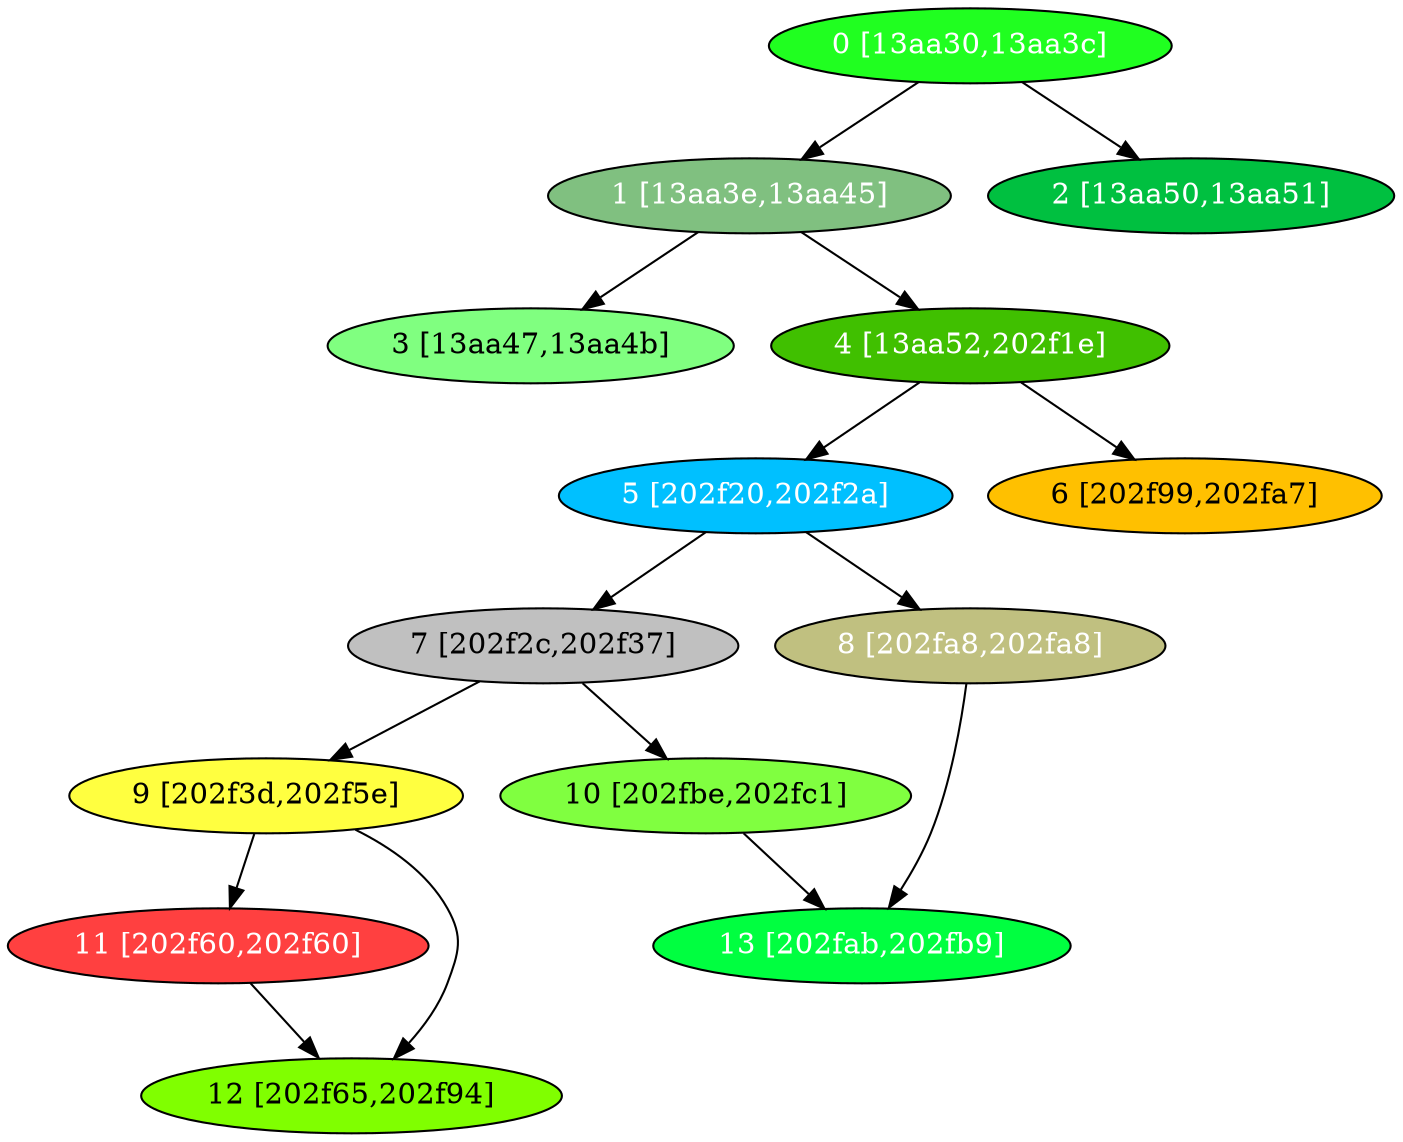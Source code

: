 diGraph libnss3{
	libnss3_0  [style=filled fillcolor="#20FF20" fontcolor="#ffffff" shape=oval label="0 [13aa30,13aa3c]"]
	libnss3_1  [style=filled fillcolor="#80C080" fontcolor="#ffffff" shape=oval label="1 [13aa3e,13aa45]"]
	libnss3_2  [style=filled fillcolor="#00C040" fontcolor="#ffffff" shape=oval label="2 [13aa50,13aa51]"]
	libnss3_3  [style=filled fillcolor="#80FF80" fontcolor="#000000" shape=oval label="3 [13aa47,13aa4b]"]
	libnss3_4  [style=filled fillcolor="#40C000" fontcolor="#ffffff" shape=oval label="4 [13aa52,202f1e]"]
	libnss3_5  [style=filled fillcolor="#00C0FF" fontcolor="#ffffff" shape=oval label="5 [202f20,202f2a]"]
	libnss3_6  [style=filled fillcolor="#FFC000" fontcolor="#000000" shape=oval label="6 [202f99,202fa7]"]
	libnss3_7  [style=filled fillcolor="#C0C0C0" fontcolor="#000000" shape=oval label="7 [202f2c,202f37]"]
	libnss3_8  [style=filled fillcolor="#C0C080" fontcolor="#ffffff" shape=oval label="8 [202fa8,202fa8]"]
	libnss3_9  [style=filled fillcolor="#FFFF40" fontcolor="#000000" shape=oval label="9 [202f3d,202f5e]"]
	libnss3_a  [style=filled fillcolor="#80FF40" fontcolor="#000000" shape=oval label="10 [202fbe,202fc1]"]
	libnss3_b  [style=filled fillcolor="#FF4040" fontcolor="#ffffff" shape=oval label="11 [202f60,202f60]"]
	libnss3_c  [style=filled fillcolor="#80FF00" fontcolor="#000000" shape=oval label="12 [202f65,202f94]"]
	libnss3_d  [style=filled fillcolor="#00FF40" fontcolor="#ffffff" shape=oval label="13 [202fab,202fb9]"]

	libnss3_0 -> libnss3_1
	libnss3_0 -> libnss3_2
	libnss3_1 -> libnss3_3
	libnss3_1 -> libnss3_4
	libnss3_4 -> libnss3_5
	libnss3_4 -> libnss3_6
	libnss3_5 -> libnss3_7
	libnss3_5 -> libnss3_8
	libnss3_7 -> libnss3_9
	libnss3_7 -> libnss3_a
	libnss3_8 -> libnss3_d
	libnss3_9 -> libnss3_b
	libnss3_9 -> libnss3_c
	libnss3_a -> libnss3_d
	libnss3_b -> libnss3_c
}